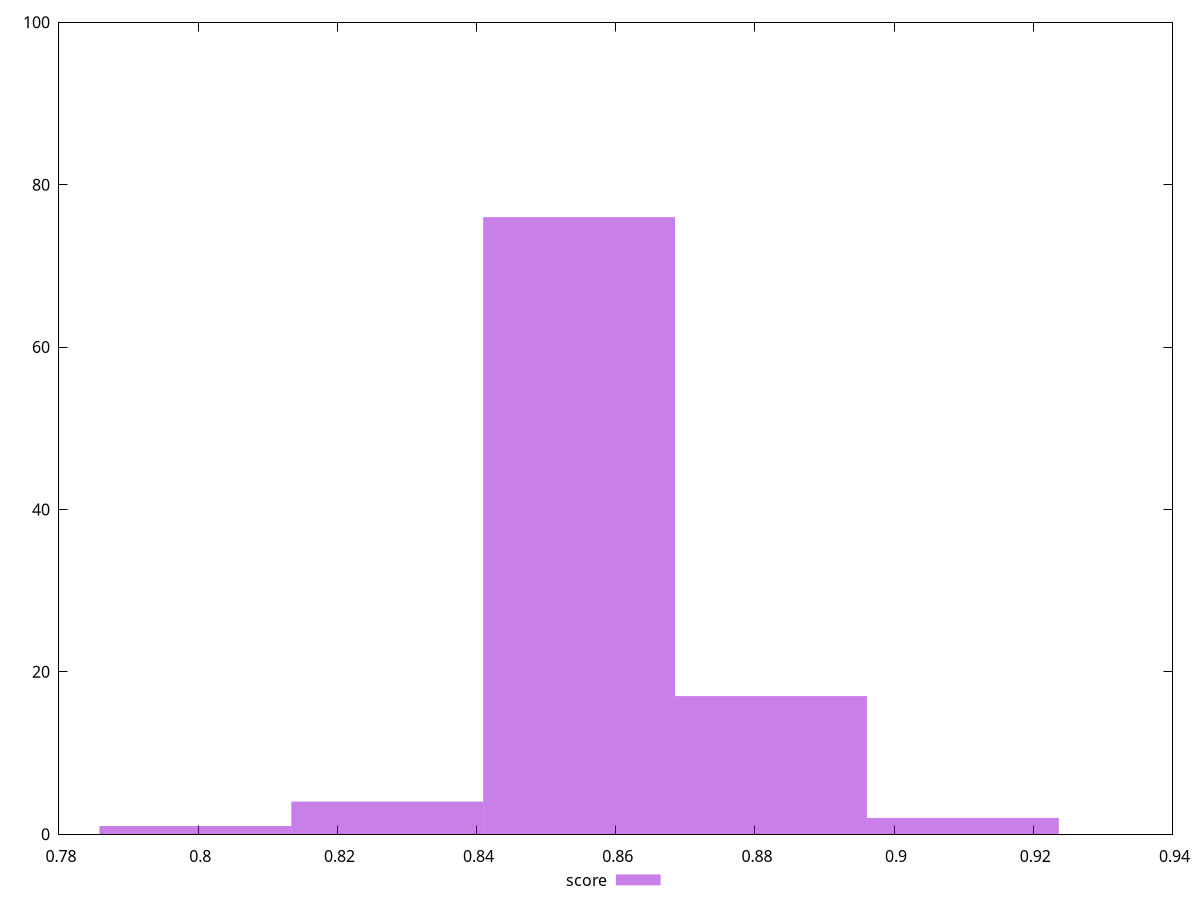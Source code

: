 reset
set terminal svg size 640, 490 enhanced background rgb 'white'
set output "reprap/mainthread-work-breakdown/samples/pages/score/histogram.svg"

$score <<EOF
0.9098781852928366 2
0.8271619866298514 4
0.8547340528508465 76
0.8823061190718415 17
0.7995899204088563 1
EOF

set key outside below
set boxwidth 0.027572066220995048
set yrange [0:100]
set style fill transparent solid 0.5 noborder

plot \
  $score title "score" with boxes, \


reset
